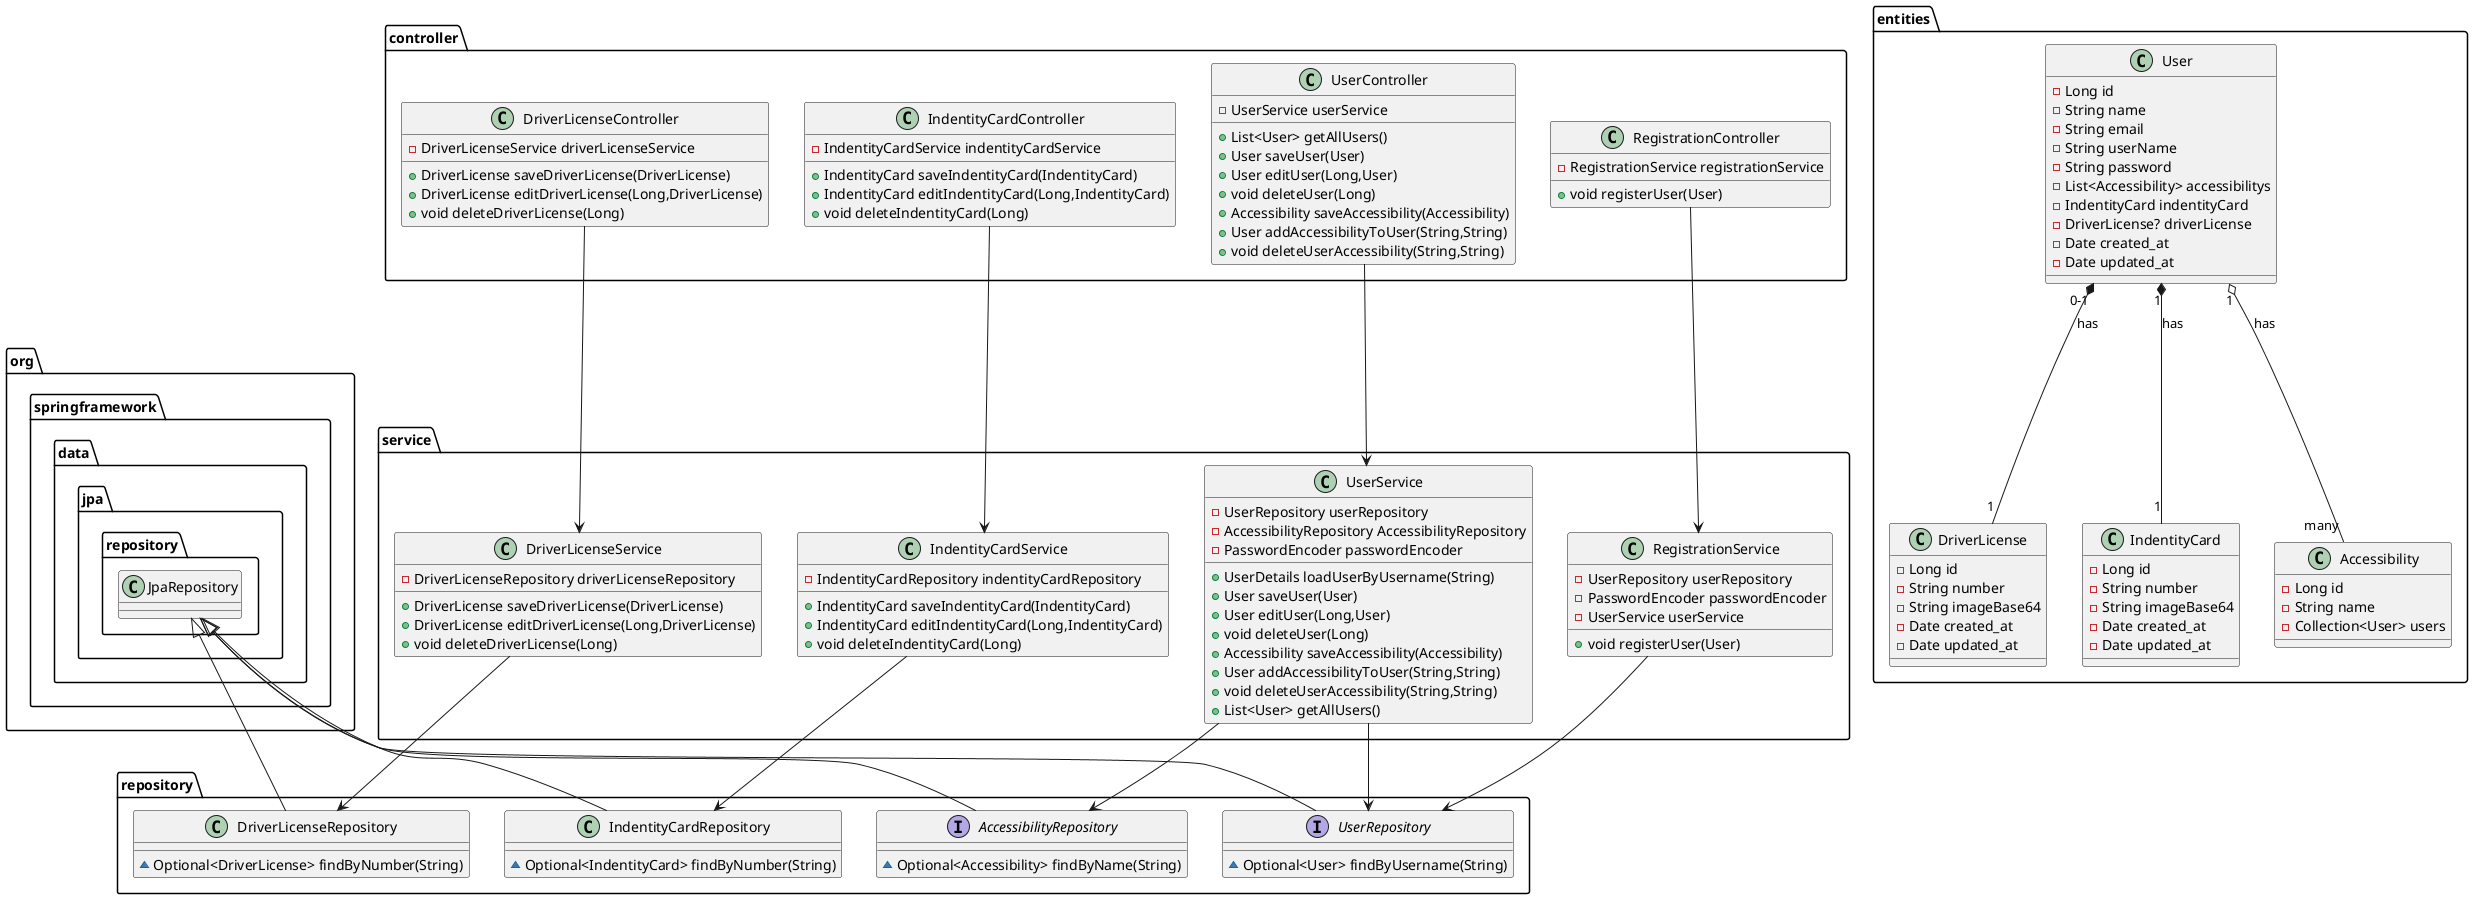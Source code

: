 @startuml
class service.RegistrationService {
- UserRepository userRepository
- PasswordEncoder passwordEncoder
- UserService userService
+ void registerUser(User)
}

interface repository.AccessibilityRepository {
~ Optional<Accessibility> findByName(String)
}

class service.UserService {
- UserRepository userRepository
- AccessibilityRepository AccessibilityRepository
- PasswordEncoder passwordEncoder
+ UserDetails loadUserByUsername(String)
+ User saveUser(User)
+ User editUser(Long,User)
+ void deleteUser(Long)
+ Accessibility saveAccessibility(Accessibility)
+ User addAccessibilityToUser(String,String)
+ void deleteUserAccessibility(String,String)
+ List<User> getAllUsers()
}

class controller.UserController {
- UserService userService
+ List<User> getAllUsers()
+ User saveUser(User)
+ User editUser(Long,User)
+ void deleteUser(Long)
+ Accessibility saveAccessibility(Accessibility)
+ User addAccessibilityToUser(String,String)
+ void deleteUserAccessibility(String,String)
}


interface repository.UserRepository {
~ Optional<User> findByUsername(String)
}

class controller.RegistrationController {
- RegistrationService registrationService
+ void registerUser(User)
}

class entities.Accessibility {
- Long id
- String name
- Collection<User> users
}

class entities.User {
- Long id
- String name
- String email
- String userName
- String password
- List<Accessibility> accessibilitys
- IndentityCard indentityCard
- DriverLicense? driverLicense
- Date created_at
- Date updated_at
}

class entities.DriverLicense {
- Long id
- String number
- String imageBase64
- Date created_at
- Date updated_at
}
class entities.IndentityCard {
- Long id
- String number
- String imageBase64
- Date created_at
- Date updated_at
}

class controller.DriverLicenseController {
- DriverLicenseService driverLicenseService
+ DriverLicense saveDriverLicense(DriverLicense)
+ DriverLicense editDriverLicense(Long,DriverLicense)
+ void deleteDriverLicense(Long)
}

class service.DriverLicenseService {
- DriverLicenseRepository driverLicenseRepository
+ DriverLicense saveDriverLicense(DriverLicense)
+ DriverLicense editDriverLicense(Long,DriverLicense)
+ void deleteDriverLicense(Long)
}

class repository.DriverLicenseRepository {
~ Optional<DriverLicense> findByNumber(String)
}

class controller.IndentityCardController {
- IndentityCardService indentityCardService
+ IndentityCard saveIndentityCard(IndentityCard)
+ IndentityCard editIndentityCard(Long,IndentityCard)
+ void deleteIndentityCard(Long)
}

class service.IndentityCardService {
- IndentityCardRepository indentityCardRepository
+ IndentityCard saveIndentityCard(IndentityCard)
+ IndentityCard editIndentityCard(Long,IndentityCard)
+ void deleteIndentityCard(Long)
}

class repository.IndentityCardRepository {
~ Optional<IndentityCard> findByNumber(String)
}

org.springframework.data.jpa.repository.JpaRepository <|-- repository.AccessibilityRepository
org.springframework.data.jpa.repository.JpaRepository <|-- repository.UserRepository
org.springframework.data.jpa.repository.JpaRepository <|-- repository.DriverLicenseRepository
org.springframework.data.jpa.repository.JpaRepository <|-- repository.IndentityCardRepository

controller.UserController --> service.UserService

service.UserService --> repository.UserRepository
service.UserService --> repository.AccessibilityRepository

controller.RegistrationController --> service.RegistrationService

service.RegistrationService --> repository.UserRepository

entities.User "1" o-- "many" entities.Accessibility : has

entities.User "1" *-- "1" entities.IndentityCard : has

entities.User "0-1" *-- "1" entities.DriverLicense : has

controller.DriverLicenseController --> service.DriverLicenseService

service.DriverLicenseService --> repository.DriverLicenseRepository

controller.IndentityCardController --> service.IndentityCardService

service.IndentityCardService --> repository.IndentityCardRepository





@enduml